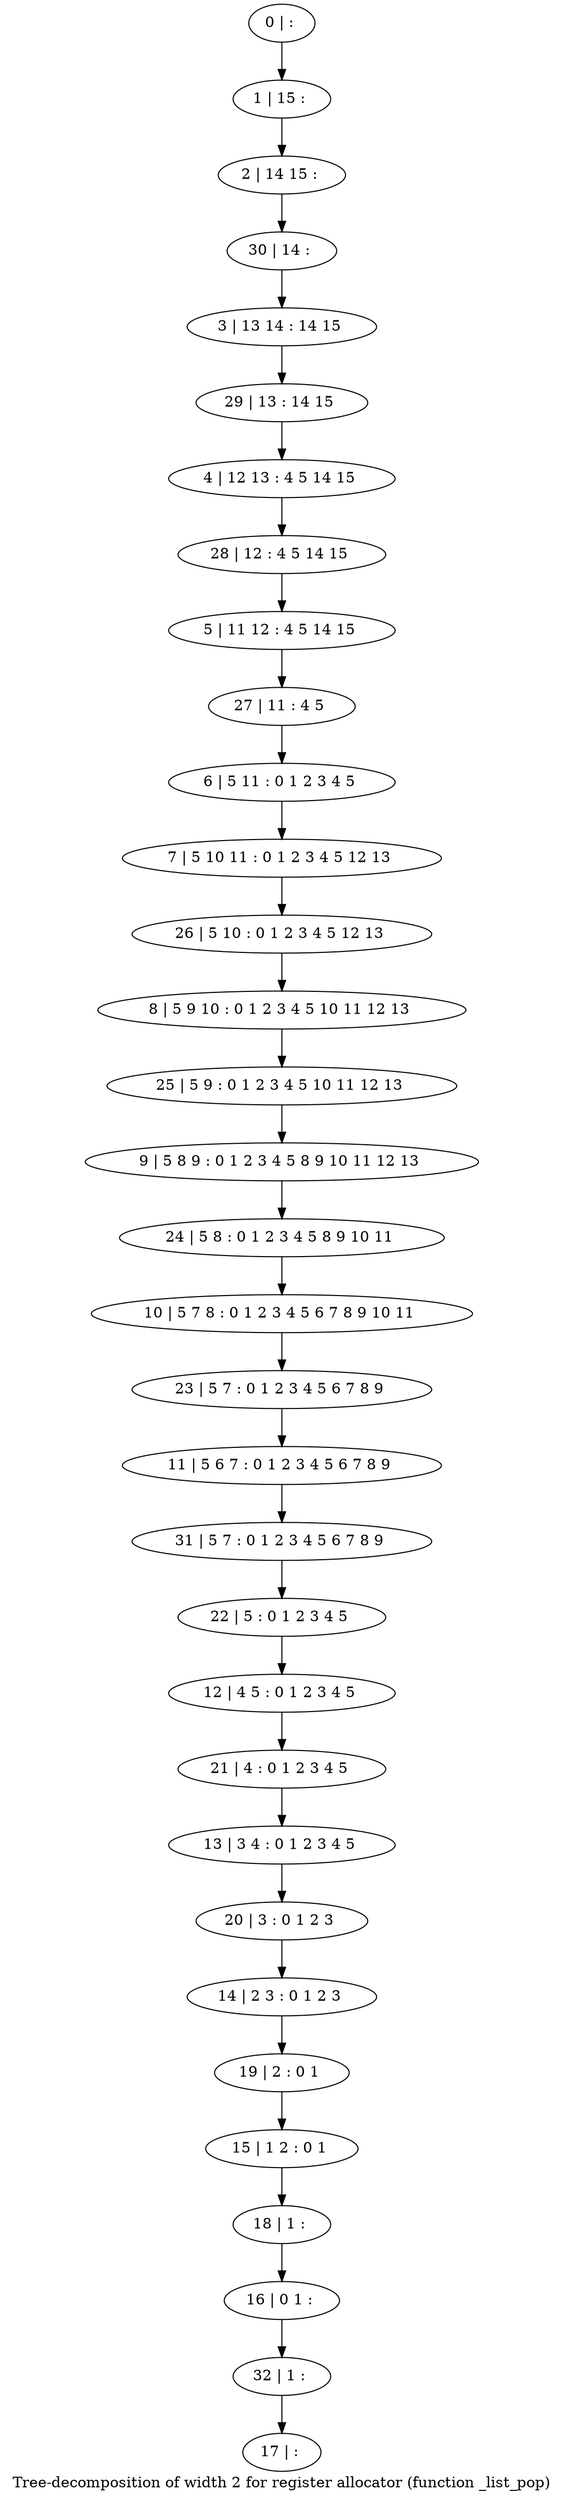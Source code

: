 digraph G {
graph [label="Tree-decomposition of width 2 for register allocator (function _list_pop)"]
0[label="0 | : "];
1[label="1 | 15 : "];
2[label="2 | 14 15 : "];
3[label="3 | 13 14 : 14 15 "];
4[label="4 | 12 13 : 4 5 14 15 "];
5[label="5 | 11 12 : 4 5 14 15 "];
6[label="6 | 5 11 : 0 1 2 3 4 5 "];
7[label="7 | 5 10 11 : 0 1 2 3 4 5 12 13 "];
8[label="8 | 5 9 10 : 0 1 2 3 4 5 10 11 12 13 "];
9[label="9 | 5 8 9 : 0 1 2 3 4 5 8 9 10 11 12 13 "];
10[label="10 | 5 7 8 : 0 1 2 3 4 5 6 7 8 9 10 11 "];
11[label="11 | 5 6 7 : 0 1 2 3 4 5 6 7 8 9 "];
12[label="12 | 4 5 : 0 1 2 3 4 5 "];
13[label="13 | 3 4 : 0 1 2 3 4 5 "];
14[label="14 | 2 3 : 0 1 2 3 "];
15[label="15 | 1 2 : 0 1 "];
16[label="16 | 0 1 : "];
17[label="17 | : "];
18[label="18 | 1 : "];
19[label="19 | 2 : 0 1 "];
20[label="20 | 3 : 0 1 2 3 "];
21[label="21 | 4 : 0 1 2 3 4 5 "];
22[label="22 | 5 : 0 1 2 3 4 5 "];
23[label="23 | 5 7 : 0 1 2 3 4 5 6 7 8 9 "];
24[label="24 | 5 8 : 0 1 2 3 4 5 8 9 10 11 "];
25[label="25 | 5 9 : 0 1 2 3 4 5 10 11 12 13 "];
26[label="26 | 5 10 : 0 1 2 3 4 5 12 13 "];
27[label="27 | 11 : 4 5 "];
28[label="28 | 12 : 4 5 14 15 "];
29[label="29 | 13 : 14 15 "];
30[label="30 | 14 : "];
31[label="31 | 5 7 : 0 1 2 3 4 5 6 7 8 9 "];
32[label="32 | 1 : "];
0->1 ;
1->2 ;
6->7 ;
18->16 ;
15->18 ;
19->15 ;
14->19 ;
20->14 ;
13->20 ;
21->13 ;
12->21 ;
22->12 ;
23->11 ;
10->23 ;
24->10 ;
9->24 ;
25->9 ;
8->25 ;
26->8 ;
7->26 ;
27->6 ;
5->27 ;
28->5 ;
4->28 ;
29->4 ;
3->29 ;
30->3 ;
2->30 ;
31->22 ;
11->31 ;
32->17 ;
16->32 ;
}
